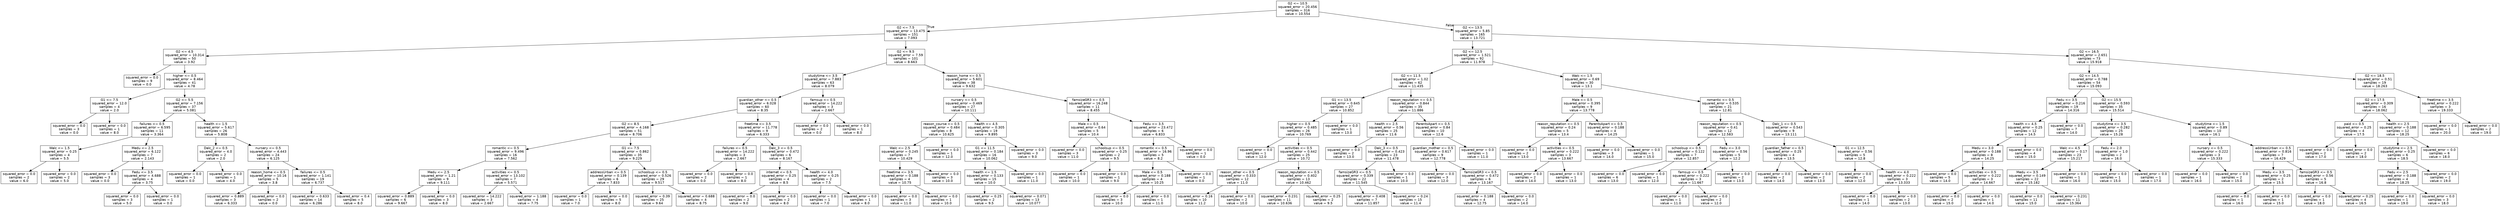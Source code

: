 digraph Tree {
node [shape=box, fontname="helvetica"] ;
edge [fontname="helvetica"] ;
0 [label="G2 <= 10.5\nsquared_error = 20.456\nsamples = 316\nvalue = 10.554"] ;
1 [label="G2 <= 7.5\nsquared_error = 13.475\nsamples = 151\nvalue = 7.093"] ;
0 -> 1 [labeldistance=2.5, labelangle=45, headlabel="True"] ;
2 [label="G2 <= 4.5\nsquared_error = 10.314\nsamples = 50\nvalue = 3.92"] ;
1 -> 2 ;
3 [label="squared_error = 0.0\nsamples = 9\nvalue = 0.0"] ;
2 -> 3 ;
4 [label="higher <= 0.5\nsquared_error = 8.464\nsamples = 41\nvalue = 4.78"] ;
2 -> 4 ;
5 [label="G1 <= 7.5\nsquared_error = 12.0\nsamples = 4\nvalue = 2.0"] ;
4 -> 5 ;
6 [label="squared_error = 0.0\nsamples = 3\nvalue = 0.0"] ;
5 -> 6 ;
7 [label="squared_error = 0.0\nsamples = 1\nvalue = 8.0"] ;
5 -> 7 ;
8 [label="G2 <= 5.5\nsquared_error = 7.156\nsamples = 37\nvalue = 5.081"] ;
4 -> 8 ;
9 [label="failures <= 0.5\nsquared_error = 6.595\nsamples = 11\nvalue = 3.364"] ;
8 -> 9 ;
10 [label="Walc <= 1.5\nsquared_error = 0.25\nsamples = 4\nvalue = 5.5"] ;
9 -> 10 ;
11 [label="squared_error = 0.0\nsamples = 2\nvalue = 6.0"] ;
10 -> 11 ;
12 [label="squared_error = 0.0\nsamples = 2\nvalue = 5.0"] ;
10 -> 12 ;
13 [label="Medu <= 2.5\nsquared_error = 6.122\nsamples = 7\nvalue = 2.143"] ;
9 -> 13 ;
14 [label="squared_error = 0.0\nsamples = 3\nvalue = 0.0"] ;
13 -> 14 ;
15 [label="Fedu <= 3.5\nsquared_error = 4.688\nsamples = 4\nvalue = 3.75"] ;
13 -> 15 ;
16 [label="squared_error = 0.0\nsamples = 3\nvalue = 5.0"] ;
15 -> 16 ;
17 [label="squared_error = 0.0\nsamples = 1\nvalue = 0.0"] ;
15 -> 17 ;
18 [label="health <= 1.5\nsquared_error = 5.617\nsamples = 26\nvalue = 5.808"] ;
8 -> 18 ;
19 [label="Dalc_2 <= 0.5\nsquared_error = 4.0\nsamples = 2\nvalue = 2.0"] ;
18 -> 19 ;
20 [label="squared_error = 0.0\nsamples = 1\nvalue = 0.0"] ;
19 -> 20 ;
21 [label="squared_error = 0.0\nsamples = 1\nvalue = 4.0"] ;
19 -> 21 ;
22 [label="nursery <= 0.5\nsquared_error = 4.443\nsamples = 24\nvalue = 6.125"] ;
18 -> 22 ;
23 [label="reason_home <= 0.5\nsquared_error = 10.16\nsamples = 5\nvalue = 3.8"] ;
22 -> 23 ;
24 [label="squared_error = 0.889\nsamples = 3\nvalue = 6.333"] ;
23 -> 24 ;
25 [label="squared_error = 0.0\nsamples = 2\nvalue = 0.0"] ;
23 -> 25 ;
26 [label="failures <= 0.5\nsquared_error = 1.141\nsamples = 19\nvalue = 6.737"] ;
22 -> 26 ;
27 [label="squared_error = 0.633\nsamples = 14\nvalue = 6.286"] ;
26 -> 27 ;
28 [label="squared_error = 0.4\nsamples = 5\nvalue = 8.0"] ;
26 -> 28 ;
29 [label="G2 <= 9.5\nsquared_error = 7.59\nsamples = 101\nvalue = 8.663"] ;
1 -> 29 ;
30 [label="studytime <= 3.5\nsquared_error = 7.883\nsamples = 63\nvalue = 8.079"] ;
29 -> 30 ;
31 [label="guardian_other <= 0.5\nsquared_error = 6.028\nsamples = 60\nvalue = 8.35"] ;
30 -> 31 ;
32 [label="G2 <= 8.5\nsquared_error = 4.168\nsamples = 51\nvalue = 8.706"] ;
31 -> 32 ;
33 [label="romantic <= 0.5\nsquared_error = 9.496\nsamples = 16\nvalue = 7.562"] ;
32 -> 33 ;
34 [label="Medu <= 2.5\nsquared_error = 1.21\nsamples = 9\nvalue = 9.111"] ;
33 -> 34 ;
35 [label="squared_error = 0.889\nsamples = 6\nvalue = 9.667"] ;
34 -> 35 ;
36 [label="squared_error = 0.0\nsamples = 3\nvalue = 8.0"] ;
34 -> 36 ;
37 [label="activities <= 0.5\nsquared_error = 13.102\nsamples = 7\nvalue = 5.571"] ;
33 -> 37 ;
38 [label="squared_error = 14.222\nsamples = 3\nvalue = 2.667"] ;
37 -> 38 ;
39 [label="squared_error = 1.188\nsamples = 4\nvalue = 7.75"] ;
37 -> 39 ;
40 [label="G1 <= 7.5\nsquared_error = 0.862\nsamples = 35\nvalue = 9.229"] ;
32 -> 40 ;
41 [label="addressUrban <= 0.5\nsquared_error = 0.139\nsamples = 6\nvalue = 7.833"] ;
40 -> 41 ;
42 [label="squared_error = 0.0\nsamples = 1\nvalue = 7.0"] ;
41 -> 42 ;
43 [label="squared_error = 0.0\nsamples = 5\nvalue = 8.0"] ;
41 -> 43 ;
44 [label="schoolsup <= 0.5\nsquared_error = 0.526\nsamples = 29\nvalue = 9.517"] ;
40 -> 44 ;
45 [label="squared_error = 0.39\nsamples = 25\nvalue = 9.64"] ;
44 -> 45 ;
46 [label="squared_error = 0.688\nsamples = 4\nvalue = 8.75"] ;
44 -> 46 ;
47 [label="freetime <= 3.5\nsquared_error = 11.778\nsamples = 9\nvalue = 6.333"] ;
31 -> 47 ;
48 [label="failures <= 0.5\nsquared_error = 14.222\nsamples = 3\nvalue = 2.667"] ;
47 -> 48 ;
49 [label="squared_error = 0.0\nsamples = 2\nvalue = 0.0"] ;
48 -> 49 ;
50 [label="squared_error = 0.0\nsamples = 1\nvalue = 8.0"] ;
48 -> 50 ;
51 [label="Dalc_3 <= 0.5\nsquared_error = 0.472\nsamples = 6\nvalue = 8.167"] ;
47 -> 51 ;
52 [label="internet <= 0.5\nsquared_error = 0.25\nsamples = 4\nvalue = 8.5"] ;
51 -> 52 ;
53 [label="squared_error = 0.0\nsamples = 2\nvalue = 9.0"] ;
52 -> 53 ;
54 [label="squared_error = 0.0\nsamples = 2\nvalue = 8.0"] ;
52 -> 54 ;
55 [label="health <= 4.0\nsquared_error = 0.25\nsamples = 2\nvalue = 7.5"] ;
51 -> 55 ;
56 [label="squared_error = 0.0\nsamples = 1\nvalue = 7.0"] ;
55 -> 56 ;
57 [label="squared_error = 0.0\nsamples = 1\nvalue = 8.0"] ;
55 -> 57 ;
58 [label="famsup <= 0.5\nsquared_error = 14.222\nsamples = 3\nvalue = 2.667"] ;
30 -> 58 ;
59 [label="squared_error = 0.0\nsamples = 2\nvalue = 0.0"] ;
58 -> 59 ;
60 [label="squared_error = 0.0\nsamples = 1\nvalue = 8.0"] ;
58 -> 60 ;
61 [label="reason_home <= 0.5\nsquared_error = 5.601\nsamples = 38\nvalue = 9.632"] ;
29 -> 61 ;
62 [label="nursery <= 0.5\nsquared_error = 0.469\nsamples = 27\nvalue = 10.111"] ;
61 -> 62 ;
63 [label="reason_course <= 0.5\nsquared_error = 0.484\nsamples = 8\nvalue = 10.625"] ;
62 -> 63 ;
64 [label="Walc <= 2.5\nsquared_error = 0.245\nsamples = 7\nvalue = 10.429"] ;
63 -> 64 ;
65 [label="freetime <= 3.5\nsquared_error = 0.188\nsamples = 4\nvalue = 10.75"] ;
64 -> 65 ;
66 [label="squared_error = 0.0\nsamples = 3\nvalue = 11.0"] ;
65 -> 66 ;
67 [label="squared_error = 0.0\nsamples = 1\nvalue = 10.0"] ;
65 -> 67 ;
68 [label="squared_error = 0.0\nsamples = 3\nvalue = 10.0"] ;
64 -> 68 ;
69 [label="squared_error = 0.0\nsamples = 1\nvalue = 12.0"] ;
63 -> 69 ;
70 [label="health <= 4.5\nsquared_error = 0.305\nsamples = 19\nvalue = 9.895"] ;
62 -> 70 ;
71 [label="G1 <= 11.5\nsquared_error = 0.184\nsamples = 16\nvalue = 10.062"] ;
70 -> 71 ;
72 [label="health <= 1.5\nsquared_error = 0.133\nsamples = 15\nvalue = 10.0"] ;
71 -> 72 ;
73 [label="squared_error = 0.25\nsamples = 2\nvalue = 9.5"] ;
72 -> 73 ;
74 [label="squared_error = 0.071\nsamples = 13\nvalue = 10.077"] ;
72 -> 74 ;
75 [label="squared_error = 0.0\nsamples = 1\nvalue = 11.0"] ;
71 -> 75 ;
76 [label="squared_error = 0.0\nsamples = 3\nvalue = 9.0"] ;
70 -> 76 ;
77 [label="famsizeGR3 <= 0.5\nsquared_error = 16.248\nsamples = 11\nvalue = 8.455"] ;
61 -> 77 ;
78 [label="Male <= 0.5\nsquared_error = 0.64\nsamples = 5\nvalue = 10.4"] ;
77 -> 78 ;
79 [label="squared_error = 0.0\nsamples = 3\nvalue = 11.0"] ;
78 -> 79 ;
80 [label="schoolsup <= 0.5\nsquared_error = 0.25\nsamples = 2\nvalue = 9.5"] ;
78 -> 80 ;
81 [label="squared_error = 0.0\nsamples = 1\nvalue = 10.0"] ;
80 -> 81 ;
82 [label="squared_error = 0.0\nsamples = 1\nvalue = 9.0"] ;
80 -> 82 ;
83 [label="Fedu <= 3.5\nsquared_error = 23.472\nsamples = 6\nvalue = 6.833"] ;
77 -> 83 ;
84 [label="romantic <= 0.5\nsquared_error = 16.96\nsamples = 5\nvalue = 8.2"] ;
83 -> 84 ;
85 [label="Male <= 0.5\nsquared_error = 0.188\nsamples = 4\nvalue = 10.25"] ;
84 -> 85 ;
86 [label="squared_error = 0.0\nsamples = 3\nvalue = 10.0"] ;
85 -> 86 ;
87 [label="squared_error = 0.0\nsamples = 1\nvalue = 11.0"] ;
85 -> 87 ;
88 [label="squared_error = 0.0\nsamples = 1\nvalue = 0.0"] ;
84 -> 88 ;
89 [label="squared_error = 0.0\nsamples = 1\nvalue = 0.0"] ;
83 -> 89 ;
90 [label="G2 <= 13.5\nsquared_error = 5.85\nsamples = 165\nvalue = 13.721"] ;
0 -> 90 [labeldistance=2.5, labelangle=-45, headlabel="False"] ;
91 [label="G2 <= 12.5\nsquared_error = 1.521\nsamples = 92\nvalue = 11.978"] ;
90 -> 91 ;
92 [label="G2 <= 11.5\nsquared_error = 1.02\nsamples = 62\nvalue = 11.435"] ;
91 -> 92 ;
93 [label="G1 <= 13.5\nsquared_error = 0.645\nsamples = 27\nvalue = 10.852"] ;
92 -> 93 ;
94 [label="higher <= 0.5\nsquared_error = 0.485\nsamples = 26\nvalue = 10.769"] ;
93 -> 94 ;
95 [label="squared_error = 0.0\nsamples = 1\nvalue = 12.0"] ;
94 -> 95 ;
96 [label="activities <= 0.5\nsquared_error = 0.442\nsamples = 25\nvalue = 10.72"] ;
94 -> 96 ;
97 [label="reason_other <= 0.5\nsquared_error = 0.333\nsamples = 12\nvalue = 11.0"] ;
96 -> 97 ;
98 [label="squared_error = 0.16\nsamples = 10\nvalue = 11.2"] ;
97 -> 98 ;
99 [label="squared_error = 0.0\nsamples = 2\nvalue = 10.0"] ;
97 -> 99 ;
100 [label="reason_reputation <= 0.5\nsquared_error = 0.402\nsamples = 13\nvalue = 10.462"] ;
96 -> 100 ;
101 [label="squared_error = 0.231\nsamples = 11\nvalue = 10.636"] ;
100 -> 101 ;
102 [label="squared_error = 0.25\nsamples = 2\nvalue = 9.5"] ;
100 -> 102 ;
103 [label="squared_error = 0.0\nsamples = 1\nvalue = 13.0"] ;
93 -> 103 ;
104 [label="reason_reputation <= 0.5\nsquared_error = 0.844\nsamples = 35\nvalue = 11.886"] ;
92 -> 104 ;
105 [label="health <= 2.5\nsquared_error = 0.56\nsamples = 25\nvalue = 11.6"] ;
104 -> 105 ;
106 [label="squared_error = 0.0\nsamples = 2\nvalue = 13.0"] ;
105 -> 106 ;
107 [label="Dalc_3 <= 0.5\nsquared_error = 0.423\nsamples = 23\nvalue = 11.478"] ;
105 -> 107 ;
108 [label="famsizeGR3 <= 0.5\nsquared_error = 0.339\nsamples = 22\nvalue = 11.545"] ;
107 -> 108 ;
109 [label="squared_error = 0.408\nsamples = 7\nvalue = 11.857"] ;
108 -> 109 ;
110 [label="squared_error = 0.24\nsamples = 15\nvalue = 11.4"] ;
108 -> 110 ;
111 [label="squared_error = 0.0\nsamples = 1\nvalue = 10.0"] ;
107 -> 111 ;
112 [label="ParentsApart <= 0.5\nsquared_error = 0.84\nsamples = 10\nvalue = 12.6"] ;
104 -> 112 ;
113 [label="guardian_mother <= 0.5\nsquared_error = 0.617\nsamples = 9\nvalue = 12.778"] ;
112 -> 113 ;
114 [label="squared_error = 0.0\nsamples = 3\nvalue = 12.0"] ;
113 -> 114 ;
115 [label="famsizeGR3 <= 0.5\nsquared_error = 0.472\nsamples = 6\nvalue = 13.167"] ;
113 -> 115 ;
116 [label="squared_error = 0.188\nsamples = 4\nvalue = 12.75"] ;
115 -> 116 ;
117 [label="squared_error = 0.0\nsamples = 2\nvalue = 14.0"] ;
115 -> 117 ;
118 [label="squared_error = 0.0\nsamples = 1\nvalue = 11.0"] ;
112 -> 118 ;
119 [label="Walc <= 1.5\nsquared_error = 0.69\nsamples = 30\nvalue = 13.1"] ;
91 -> 119 ;
120 [label="Male <= 0.5\nsquared_error = 0.395\nsamples = 9\nvalue = 13.778"] ;
119 -> 120 ;
121 [label="reason_reputation <= 0.5\nsquared_error = 0.24\nsamples = 5\nvalue = 13.4"] ;
120 -> 121 ;
122 [label="squared_error = 0.0\nsamples = 2\nvalue = 13.0"] ;
121 -> 122 ;
123 [label="activities <= 0.5\nsquared_error = 0.222\nsamples = 3\nvalue = 13.667"] ;
121 -> 123 ;
124 [label="squared_error = 0.0\nsamples = 2\nvalue = 14.0"] ;
123 -> 124 ;
125 [label="squared_error = 0.0\nsamples = 1\nvalue = 13.0"] ;
123 -> 125 ;
126 [label="ParentsApart <= 0.5\nsquared_error = 0.188\nsamples = 4\nvalue = 14.25"] ;
120 -> 126 ;
127 [label="squared_error = 0.0\nsamples = 3\nvalue = 14.0"] ;
126 -> 127 ;
128 [label="squared_error = 0.0\nsamples = 1\nvalue = 15.0"] ;
126 -> 128 ;
129 [label="romantic <= 0.5\nsquared_error = 0.535\nsamples = 21\nvalue = 12.81"] ;
119 -> 129 ;
130 [label="reason_reputation <= 0.5\nsquared_error = 0.41\nsamples = 12\nvalue = 12.583"] ;
129 -> 130 ;
131 [label="schoolsup <= 0.5\nsquared_error = 0.122\nsamples = 7\nvalue = 12.857"] ;
130 -> 131 ;
132 [label="squared_error = 0.0\nsamples = 6\nvalue = 13.0"] ;
131 -> 132 ;
133 [label="squared_error = 0.0\nsamples = 1\nvalue = 12.0"] ;
131 -> 133 ;
134 [label="Fedu <= 3.0\nsquared_error = 0.56\nsamples = 5\nvalue = 12.2"] ;
130 -> 134 ;
135 [label="famsup <= 0.5\nsquared_error = 0.222\nsamples = 3\nvalue = 11.667"] ;
134 -> 135 ;
136 [label="squared_error = 0.0\nsamples = 1\nvalue = 11.0"] ;
135 -> 136 ;
137 [label="squared_error = 0.0\nsamples = 2\nvalue = 12.0"] ;
135 -> 137 ;
138 [label="squared_error = 0.0\nsamples = 2\nvalue = 13.0"] ;
134 -> 138 ;
139 [label="Dalc_1 <= 0.5\nsquared_error = 0.543\nsamples = 9\nvalue = 13.111"] ;
129 -> 139 ;
140 [label="guardian_father <= 0.5\nsquared_error = 0.25\nsamples = 4\nvalue = 13.5"] ;
139 -> 140 ;
141 [label="squared_error = 0.0\nsamples = 2\nvalue = 14.0"] ;
140 -> 141 ;
142 [label="squared_error = 0.0\nsamples = 2\nvalue = 13.0"] ;
140 -> 142 ;
143 [label="G1 <= 12.5\nsquared_error = 0.56\nsamples = 5\nvalue = 12.8"] ;
139 -> 143 ;
144 [label="squared_error = 0.0\nsamples = 2\nvalue = 12.0"] ;
143 -> 144 ;
145 [label="health <= 4.0\nsquared_error = 0.222\nsamples = 3\nvalue = 13.333"] ;
143 -> 145 ;
146 [label="squared_error = 0.0\nsamples = 1\nvalue = 14.0"] ;
145 -> 146 ;
147 [label="squared_error = 0.0\nsamples = 2\nvalue = 13.0"] ;
145 -> 147 ;
148 [label="G2 <= 16.5\nsquared_error = 2.651\nsamples = 73\nvalue = 15.918"] ;
90 -> 148 ;
149 [label="G2 <= 14.5\nsquared_error = 0.788\nsamples = 54\nvalue = 15.093"] ;
148 -> 149 ;
150 [label="Fedu <= 3.5\nsquared_error = 0.216\nsamples = 19\nvalue = 14.316"] ;
149 -> 150 ;
151 [label="health <= 4.5\nsquared_error = 0.25\nsamples = 12\nvalue = 14.5"] ;
150 -> 151 ;
152 [label="Medu <= 3.0\nsquared_error = 0.188\nsamples = 8\nvalue = 14.25"] ;
151 -> 152 ;
153 [label="squared_error = 0.0\nsamples = 5\nvalue = 14.0"] ;
152 -> 153 ;
154 [label="activities <= 0.5\nsquared_error = 0.222\nsamples = 3\nvalue = 14.667"] ;
152 -> 154 ;
155 [label="squared_error = 0.0\nsamples = 2\nvalue = 15.0"] ;
154 -> 155 ;
156 [label="squared_error = 0.0\nsamples = 1\nvalue = 14.0"] ;
154 -> 156 ;
157 [label="squared_error = 0.0\nsamples = 4\nvalue = 15.0"] ;
151 -> 157 ;
158 [label="squared_error = 0.0\nsamples = 7\nvalue = 14.0"] ;
150 -> 158 ;
159 [label="G2 <= 15.5\nsquared_error = 0.593\nsamples = 35\nvalue = 15.514"] ;
149 -> 159 ;
160 [label="studytime <= 3.5\nsquared_error = 0.282\nsamples = 25\nvalue = 15.28"] ;
159 -> 160 ;
161 [label="Walc <= 4.5\nsquared_error = 0.17\nsamples = 23\nvalue = 15.217"] ;
160 -> 161 ;
162 [label="Medu <= 3.5\nsquared_error = 0.149\nsamples = 22\nvalue = 15.182"] ;
161 -> 162 ;
163 [label="squared_error = 0.0\nsamples = 11\nvalue = 15.0"] ;
162 -> 163 ;
164 [label="squared_error = 0.231\nsamples = 11\nvalue = 15.364"] ;
162 -> 164 ;
165 [label="squared_error = 0.0\nsamples = 1\nvalue = 16.0"] ;
161 -> 165 ;
166 [label="Fedu <= 2.0\nsquared_error = 1.0\nsamples = 2\nvalue = 16.0"] ;
160 -> 166 ;
167 [label="squared_error = 0.0\nsamples = 1\nvalue = 15.0"] ;
166 -> 167 ;
168 [label="squared_error = 0.0\nsamples = 1\nvalue = 17.0"] ;
166 -> 168 ;
169 [label="studytime <= 1.5\nsquared_error = 0.89\nsamples = 10\nvalue = 16.1"] ;
159 -> 169 ;
170 [label="nursery <= 0.5\nsquared_error = 0.222\nsamples = 3\nvalue = 15.333"] ;
169 -> 170 ;
171 [label="squared_error = 0.0\nsamples = 1\nvalue = 16.0"] ;
170 -> 171 ;
172 [label="squared_error = 0.0\nsamples = 2\nvalue = 15.0"] ;
170 -> 172 ;
173 [label="addressUrban <= 0.5\nsquared_error = 0.816\nsamples = 7\nvalue = 16.429"] ;
169 -> 173 ;
174 [label="Medu <= 3.5\nsquared_error = 0.25\nsamples = 2\nvalue = 15.5"] ;
173 -> 174 ;
175 [label="squared_error = 0.0\nsamples = 1\nvalue = 16.0"] ;
174 -> 175 ;
176 [label="squared_error = 0.0\nsamples = 1\nvalue = 15.0"] ;
174 -> 176 ;
177 [label="famsizeGR3 <= 0.5\nsquared_error = 0.56\nsamples = 5\nvalue = 16.8"] ;
173 -> 177 ;
178 [label="squared_error = 0.0\nsamples = 1\nvalue = 18.0"] ;
177 -> 178 ;
179 [label="squared_error = 0.25\nsamples = 4\nvalue = 16.5"] ;
177 -> 179 ;
180 [label="G2 <= 18.5\nsquared_error = 0.51\nsamples = 19\nvalue = 18.263"] ;
148 -> 180 ;
181 [label="G2 <= 17.5\nsquared_error = 0.309\nsamples = 16\nvalue = 18.062"] ;
180 -> 181 ;
182 [label="paid <= 0.5\nsquared_error = 0.25\nsamples = 4\nvalue = 17.5"] ;
181 -> 182 ;
183 [label="squared_error = 0.0\nsamples = 2\nvalue = 17.0"] ;
182 -> 183 ;
184 [label="squared_error = 0.0\nsamples = 2\nvalue = 18.0"] ;
182 -> 184 ;
185 [label="health <= 2.5\nsquared_error = 0.188\nsamples = 12\nvalue = 18.25"] ;
181 -> 185 ;
186 [label="studytime <= 2.5\nsquared_error = 0.25\nsamples = 6\nvalue = 18.5"] ;
185 -> 186 ;
187 [label="Fedu <= 2.5\nsquared_error = 0.188\nsamples = 4\nvalue = 18.25"] ;
186 -> 187 ;
188 [label="squared_error = 0.0\nsamples = 1\nvalue = 19.0"] ;
187 -> 188 ;
189 [label="squared_error = 0.0\nsamples = 3\nvalue = 18.0"] ;
187 -> 189 ;
190 [label="squared_error = 0.0\nsamples = 2\nvalue = 19.0"] ;
186 -> 190 ;
191 [label="squared_error = 0.0\nsamples = 6\nvalue = 18.0"] ;
185 -> 191 ;
192 [label="freetime <= 3.5\nsquared_error = 0.222\nsamples = 3\nvalue = 19.333"] ;
180 -> 192 ;
193 [label="squared_error = 0.0\nsamples = 1\nvalue = 20.0"] ;
192 -> 193 ;
194 [label="squared_error = 0.0\nsamples = 2\nvalue = 19.0"] ;
192 -> 194 ;
}